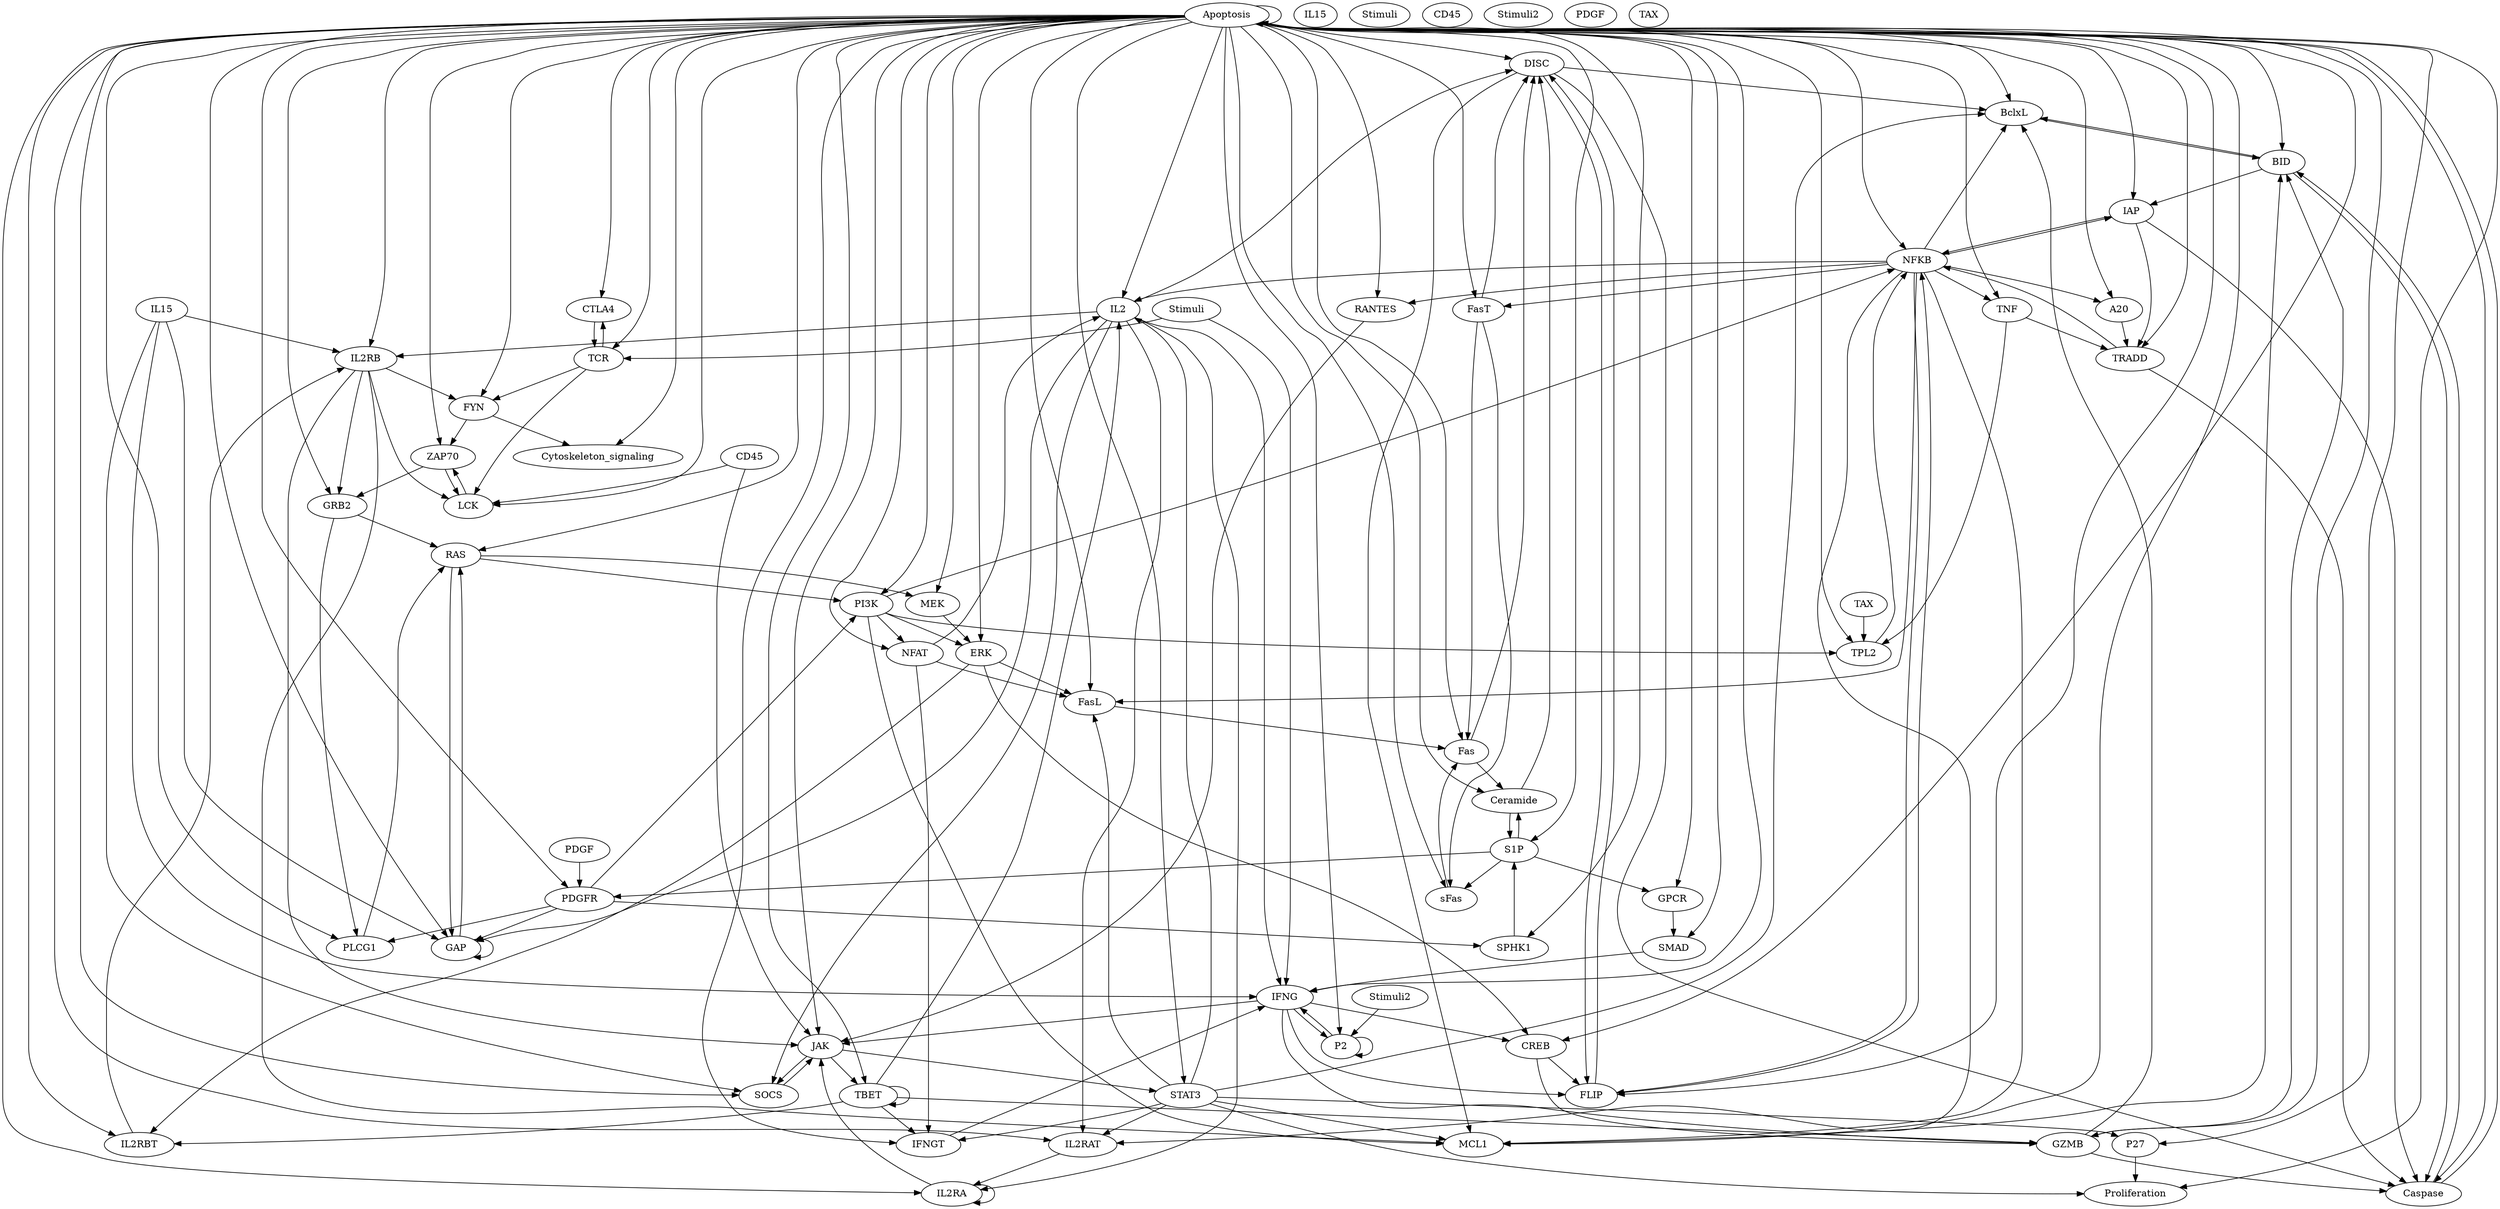 digraph  {
" Proliferation " [equation="  (  (  ( STAT3  ) && ! ( Apoptosis  )  ) && ! ( P27  )  ) "];
" DISC " [equation="  (  ( FasT && (  (  ( Ceramide )  )  || (  ( Fas )  && (  (  ( ! FLIP )  )  )  )  || (  ( Fas && IL2 )  )  )  ) && ! ( Apoptosis  )  ) "];
" SPHK1 " [equation="  (  ( PDGFR  ) && ! ( Apoptosis  )  ) "];
" TBET " [equation="  (  ( TBET  ) && ! ( Apoptosis  )  )  || (  ( JAK  ) && ! ( Apoptosis  )  ) "];
" sFas " [equation="  (  ( FasT && (  (  ( S1P )  )  )  ) && ! ( Apoptosis  )  ) "];
" GAP " [equation="  (  (  (  ( PDGFR && (  (  ( GAP )  )  )  ) && ! ( Apoptosis  )  ) && ! ( IL2  )  ) && ! ( IL15  )  )  || (  (  (  ( RAS  ) && ! ( Apoptosis  )  ) && ! ( IL2  )  ) && ! ( IL15  )  ) "];
" A20 " [equation="  (  ( NFKB  ) && ! ( Apoptosis  )  ) "];
" ERK " [equation="  (  ( MEK && (  (  ( PI3K )  )  )  ) && ! ( Apoptosis  )  ) "];
" BclxL " [equation="  (  (  (  (  ( STAT3  ) && ! ( GZMB  )  ) && ! ( BID  )  ) && ! ( Apoptosis  )  ) && ! ( DISC  )  )  || (  (  (  (  ( NFKB  ) && ! ( GZMB  )  ) && ! ( BID  )  ) && ! ( Apoptosis  )  ) && ! ( DISC  )  ) "];
" Fas " [equation="  (  (  ( FasT && (  (  ( FasL )  )  )  ) && ! ( sFas  )  ) && ! ( Apoptosis  )  ) "];
" S1P " [equation="  (  (  ( SPHK1  ) && ! ( Ceramide  )  ) && ! ( Apoptosis  )  ) "];
" NFAT " [equation="  (  ( PI3K  ) && ! ( Apoptosis  )  ) "];
" Ceramide " [equation="  (  (  ( Fas  ) && ! ( Apoptosis  )  ) && ! ( S1P  )  ) "];
" Cytoskeleton_signaling " [equation="  (  ( FYN  ) && ! ( Apoptosis  )  ) "];
" CTLA4 " [equation="  (  ( TCR  ) && ! ( Apoptosis  )  ) "];
" SMAD " [equation="  (  ( GPCR  ) && ! ( Apoptosis  )  ) "];
" FYN " [equation="  (  ( TCR  ) && ! ( Apoptosis  )  )  || (  ( IL2RB  ) && ! ( Apoptosis  )  ) "];
" JAK " [equation="  (  (  (  ( IFNG  ) && ! ( Apoptosis  )  ) && ! ( CD45  )  ) && ! ( SOCS  )  )  || (  (  (  ( RANTES  ) && ! ( Apoptosis  )  ) && ! ( CD45  )  ) && ! ( SOCS  )  )  || (  (  (  ( IL2RA  ) && ! ( Apoptosis  )  ) && ! ( CD45  )  ) && ! ( SOCS  )  )  || (  (  (  ( IL2RB  ) && ! ( Apoptosis  )  ) && ! ( CD45  )  ) && ! ( SOCS  )  ) "];
" TPL2 " [equation="  (  ( TAX  ) && ! ( Apoptosis  )  )  || (  ( PI3K && (  (  ( TNF )  )  )  ) && ! ( Apoptosis  )  ) "];
" IFNGT " [equation="  (  ( TBET  ) && ! ( Apoptosis  )  )  || (  ( NFAT  ) && ! ( Apoptosis  )  )  || (  ( STAT3  ) && ! ( Apoptosis  )  ) "];
" GPCR " [equation="  (  ( S1P  ) && ! ( Apoptosis  )  ) "];
" PDGFR " [equation="  (  ( PDGF  ) && ! ( Apoptosis  )  )  || (  ( S1P  ) && ! ( Apoptosis  )  ) "];
" LCK " [equation="  (  ( CD45  ) && ! ( Apoptosis  )  )  || (  (  ( TCR  ) && ! ( ZAP70  )  ) && ! ( Apoptosis  )  )  || (  (  ( IL2RB  ) && ! ( ZAP70  )  ) && ! ( Apoptosis  )  ) "];
" CREB " [equation="  (  ( ERK && (  (  ( IFNG )  )  )  ) && ! ( Apoptosis  )  ) "];
" Apoptosis " [equation="  ( Caspase )  || ( Apoptosis ) "];
" GRB2 " [equation="  (  ( IL2RB  ) && ! ( Apoptosis  )  )  || (  ( ZAP70  ) && ! ( Apoptosis  )  ) "];
" STAT3 " [equation="  (  ( JAK  ) && ! ( Apoptosis  )  ) "];
" IL2 " [equation="  (  (  ( STAT3  ) && ! ( Apoptosis  )  ) && ! ( TBET  )  )  || (  (  ( NFAT  ) && ! ( Apoptosis  )  ) && ! ( TBET  )  )  || (  (  ( NFKB  ) && ! ( Apoptosis  )  ) && ! ( TBET  )  ) "];
" FLIP " [equation="  (  (  ( NFKB  ) && ! ( DISC  )  ) && ! ( Apoptosis  )  )  || (  (  ( CREB && (  (  ( IFNG )  )  )  ) && ! ( DISC  )  ) && ! ( Apoptosis  )  ) "];
" MCL1 " [equation="  (  (  ( IL2RB && (  (  ( STAT3 && PI3K && NFKB )  )  )  ) && ! ( DISC  )  ) && ! ( Apoptosis  )  ) "];
" IL2RAT " [equation="  (  ( IL2 && (  (  ( STAT3 || NFKB )  )  )  ) && ! ( Apoptosis  )  ) "];
" IAP " [equation="  (  (  ( NFKB  ) && ! ( BID  )  ) && ! ( Apoptosis  )  ) "];
" RANTES " [equation="  (  ( NFKB  ) && ! ( Apoptosis  )  ) "];
" FasL " [equation="  (  ( STAT3  ) && ! ( Apoptosis  )  )  || (  ( NFAT  ) && ! ( Apoptosis  )  )  || (  ( NFKB  ) && ! ( Apoptosis  )  )  || (  ( ERK  ) && ! ( Apoptosis  )  ) "];
" ZAP70 " [equation="  (  (  ( LCK  ) && ! ( Apoptosis  )  ) && ! ( FYN  )  ) "];
" Caspase " [equation="  (  (  ( GZMB && (  (  ( BID )  )  )  ) && ! ( Apoptosis  )  ) && ! ( IAP  )  )  || (  ( DISC  ) && ! ( Apoptosis  )  )  || (  (  ( TRADD && (  (  ( BID )  )  )  ) && ! ( Apoptosis  )  ) && ! ( IAP  )  ) "];
" NFKB " [equation="  (  ( PI3K  ) && ! ( Apoptosis  )  )  || (  ( TPL2  ) && ! ( Apoptosis  )  )  || (  ( FLIP && (  (  ( TRADD && IAP )  )  )  ) && ! ( Apoptosis  )  ) "];
" PI3K " [equation="  (  ( PDGFR  ) && ! ( Apoptosis  )  )  || (  ( RAS  ) && ! ( Apoptosis  )  ) "];
" GZMB " [equation="  (  ( TBET  ) && ! ( Apoptosis  )  )  || (  ( CREB && (  (  ( IFNG )  )  )  ) && ! ( Apoptosis  )  ) "];
" TCR " [equation="  (  (  ( Stimuli  ) && ! ( CTLA4  )  ) && ! ( Apoptosis  )  ) "];
" RAS " [equation="  (  (  ( GRB2  ) && ! ( GAP  )  ) && ! ( Apoptosis  )  )  || (  (  ( PLCG1  ) && ! ( GAP  )  ) && ! ( Apoptosis  )  ) "];
" TRADD " [equation="  (  (  (  ( TNF  ) && ! ( IAP  )  ) && ! ( Apoptosis  )  ) && ! ( A20  )  ) "];
" MEK " [equation="  (  ( RAS  ) && ! ( Apoptosis  )  ) "];
" P27 " [equation="  (  ( STAT3  ) && ! ( Apoptosis  )  ) "];
" IL2RBT " [equation="  (  ( ERK && (  (  ( TBET )  )  )  ) && ! ( Apoptosis  )  ) "];
" SOCS " [equation="  (  (  (  ( JAK  ) && ! ( IL15  )  ) && ! ( Apoptosis  )  ) && ! ( IL2  )  ) "];
" IL2RA " [equation="  (  (  ( IL2 && (  (  ( IL2RAT )  )  )  ) && ! ( IL2RA  )  ) && ! ( Apoptosis  )  ) "];
" FasT " [equation="  (  ( NFKB  ) && ! ( Apoptosis  )  ) "];
" IFNG " [equation="  (  (  (  ( IL15 && (  (  ( IFNGT )  )  )  ) && ! ( P2  )  ) && ! ( Apoptosis  )  ) && ! ( SMAD  )  )  || (  (  (  ( IL2 && (  (  ( IFNGT )  )  )  ) && ! ( P2  )  ) && ! ( Apoptosis  )  ) && ! ( SMAD  )  )  || (  (  (  ( Stimuli && (  (  ( IFNGT )  )  )  ) && ! ( P2  )  ) && ! ( Apoptosis  )  ) && ! ( SMAD  )  ) "];
" IL2RB " [equation="  (  ( IL2RBT && (  (  ( IL2 || IL15 )  )  )  ) && ! ( Apoptosis  )  ) "];
" PLCG1 " [equation="  (  ( PDGFR  ) && ! ( Apoptosis  )  )  || (  ( GRB2  ) && ! ( Apoptosis  )  ) "];
" BID " [equation="  (  (  (  ( Caspase  ) && ! ( MCL1  )  ) && ! ( Apoptosis  )  ) && ! ( BclxL  )  )  || (  (  (  ( GZMB  ) && ! ( MCL1  )  ) && ! ( Apoptosis  )  ) && ! ( BclxL  )  ) "];
" TNF " [equation="  (  ( NFKB  ) && ! ( Apoptosis  )  ) "];
" P2 " [equation="  (  (  ( IFNG  ) && ! ( Stimuli2  )  ) && ! ( Apoptosis  )  )  || (  (  ( P2  ) && ! ( Stimuli2  )  ) && ! ( Apoptosis  )  ) "];
IL15;
Stimuli;
CD45;
Stimuli2;
PDGF;
TAX;
" IL15 ";
" CD45 ";
" TAX ";
" PDGF ";
" Stimuli ";
" Stimuli2 ";
" DISC " -> " BclxL ";
" DISC " -> " FLIP ";
" DISC " -> " MCL1 ";
" DISC " -> " Caspase ";
" SPHK1 " -> " S1P ";
" TBET " -> " TBET ";
" TBET " -> " IFNGT ";
" TBET " -> " IL2 ";
" TBET " -> " GZMB ";
" TBET " -> " IL2RBT ";
" sFas " -> " Fas ";
" GAP " -> " GAP ";
" GAP " -> " RAS ";
" A20 " -> " TRADD ";
" ERK " -> " CREB ";
" ERK " -> " FasL ";
" ERK " -> " IL2RBT ";
" BclxL " -> " BID ";
" Fas " -> " DISC ";
" Fas " -> " Ceramide ";
" S1P " -> " sFas ";
" S1P " -> " Ceramide ";
" S1P " -> " GPCR ";
" S1P " -> " PDGFR ";
" NFAT " -> " IFNGT ";
" NFAT " -> " IL2 ";
" NFAT " -> " FasL ";
" Ceramide " -> " DISC ";
" Ceramide " -> " S1P ";
" CTLA4 " -> " TCR ";
" SMAD " -> " IFNG ";
" FYN " -> " Cytoskeleton_signaling ";
" FYN " -> " ZAP70 ";
" JAK " -> " TBET ";
" JAK " -> " STAT3 ";
" JAK " -> " SOCS ";
" TPL2 " -> " NFKB ";
" IFNGT " -> " IFNG ";
" GPCR " -> " SMAD ";
" PDGFR " -> " SPHK1 ";
" PDGFR " -> " GAP ";
" PDGFR " -> " PI3K ";
" PDGFR " -> " PLCG1 ";
" LCK " -> " ZAP70 ";
" CREB " -> " FLIP ";
" CREB " -> " GZMB ";
" Apoptosis " -> " Proliferation ";
" Apoptosis " -> " DISC ";
" Apoptosis " -> " SPHK1 ";
" Apoptosis " -> " TBET ";
" Apoptosis " -> " sFas ";
" Apoptosis " -> " GAP ";
" Apoptosis " -> " A20 ";
" Apoptosis " -> " ERK ";
" Apoptosis " -> " BclxL ";
" Apoptosis " -> " Fas ";
" Apoptosis " -> " S1P ";
" Apoptosis " -> " NFAT ";
" Apoptosis " -> " Ceramide ";
" Apoptosis " -> " Cytoskeleton_signaling ";
" Apoptosis " -> " CTLA4 ";
" Apoptosis " -> " SMAD ";
" Apoptosis " -> " FYN ";
" Apoptosis " -> " JAK ";
" Apoptosis " -> " TPL2 ";
" Apoptosis " -> " IFNGT ";
" Apoptosis " -> " GPCR ";
" Apoptosis " -> " PDGFR ";
" Apoptosis " -> " LCK ";
" Apoptosis " -> " CREB ";
" Apoptosis " -> " Apoptosis ";
" Apoptosis " -> " GRB2 ";
" Apoptosis " -> " STAT3 ";
" Apoptosis " -> " IL2 ";
" Apoptosis " -> " FLIP ";
" Apoptosis " -> " MCL1 ";
" Apoptosis " -> " IL2RAT ";
" Apoptosis " -> " IAP ";
" Apoptosis " -> " RANTES ";
" Apoptosis " -> " FasL ";
" Apoptosis " -> " ZAP70 ";
" Apoptosis " -> " Caspase ";
" Apoptosis " -> " NFKB ";
" Apoptosis " -> " PI3K ";
" Apoptosis " -> " GZMB ";
" Apoptosis " -> " TCR ";
" Apoptosis " -> " RAS ";
" Apoptosis " -> " TRADD ";
" Apoptosis " -> " MEK ";
" Apoptosis " -> " P27 ";
" Apoptosis " -> " IL2RBT ";
" Apoptosis " -> " SOCS ";
" Apoptosis " -> " IL2RA ";
" Apoptosis " -> " FasT ";
" Apoptosis " -> " IFNG ";
" Apoptosis " -> " IL2RB ";
" Apoptosis " -> " PLCG1 ";
" Apoptosis " -> " BID ";
" Apoptosis " -> " TNF ";
" Apoptosis " -> " P2 ";
" GRB2 " -> " RAS ";
" GRB2 " -> " PLCG1 ";
" STAT3 " -> " Proliferation ";
" STAT3 " -> " BclxL ";
" STAT3 " -> " IFNGT ";
" STAT3 " -> " IL2 ";
" STAT3 " -> " MCL1 ";
" STAT3 " -> " IL2RAT ";
" STAT3 " -> " FasL ";
" STAT3 " -> " P27 ";
" IL2 " -> " DISC ";
" IL2 " -> " GAP ";
" IL2 " -> " IL2RAT ";
" IL2 " -> " SOCS ";
" IL2 " -> " IL2RA ";
" IL2 " -> " IFNG ";
" IL2 " -> " IL2RB ";
" FLIP " -> " DISC ";
" FLIP " -> " NFKB ";
" MCL1 " -> " BID ";
" IL2RAT " -> " IL2RA ";
" IAP " -> " Caspase ";
" IAP " -> " NFKB ";
" IAP " -> " TRADD ";
" RANTES " -> " JAK ";
" FasL " -> " Fas ";
" ZAP70 " -> " LCK ";
" ZAP70 " -> " GRB2 ";
" Caspase " -> " Apoptosis ";
" Caspase " -> " BID ";
" NFKB " -> " A20 ";
" NFKB " -> " BclxL ";
" NFKB " -> " IL2 ";
" NFKB " -> " FLIP ";
" NFKB " -> " MCL1 ";
" NFKB " -> " IL2RAT ";
" NFKB " -> " IAP ";
" NFKB " -> " RANTES ";
" NFKB " -> " FasL ";
" NFKB " -> " FasT ";
" NFKB " -> " TNF ";
" PI3K " -> " ERK ";
" PI3K " -> " NFAT ";
" PI3K " -> " TPL2 ";
" PI3K " -> " MCL1 ";
" PI3K " -> " NFKB ";
" GZMB " -> " BclxL ";
" GZMB " -> " Caspase ";
" GZMB " -> " BID ";
" TCR " -> " CTLA4 ";
" TCR " -> " FYN ";
" TCR " -> " LCK ";
" RAS " -> " GAP ";
" RAS " -> " PI3K ";
" RAS " -> " MEK ";
" TRADD " -> " Caspase ";
" TRADD " -> " NFKB ";
" MEK " -> " ERK ";
" P27 " -> " Proliferation ";
" IL2RBT " -> " IL2RB ";
" SOCS " -> " JAK ";
" IL2RA " -> " JAK ";
" IL2RA " -> " IL2RA ";
" FasT " -> " DISC ";
" FasT " -> " sFas ";
" FasT " -> " Fas ";
" IFNG " -> " JAK ";
" IFNG " -> " CREB ";
" IFNG " -> " FLIP ";
" IFNG " -> " GZMB ";
" IFNG " -> " P2 ";
" IL2RB " -> " FYN ";
" IL2RB " -> " JAK ";
" IL2RB " -> " LCK ";
" IL2RB " -> " GRB2 ";
" IL2RB " -> " MCL1 ";
" PLCG1 " -> " RAS ";
" BID " -> " BclxL ";
" BID " -> " IAP ";
" BID " -> " Caspase ";
" TNF " -> " TPL2 ";
" TNF " -> " TRADD ";
" P2 " -> " IFNG ";
" P2 " -> " P2 ";
" IL15 " -> " GAP ";
" IL15 " -> " SOCS ";
" IL15 " -> " IFNG ";
" IL15 " -> " IL2RB ";
" CD45 " -> " JAK ";
" CD45 " -> " LCK ";
" TAX " -> " TPL2 ";
" PDGF " -> " PDGFR ";
" Stimuli " -> " TCR ";
" Stimuli " -> " IFNG ";
" Stimuli2 " -> " P2 ";
}
